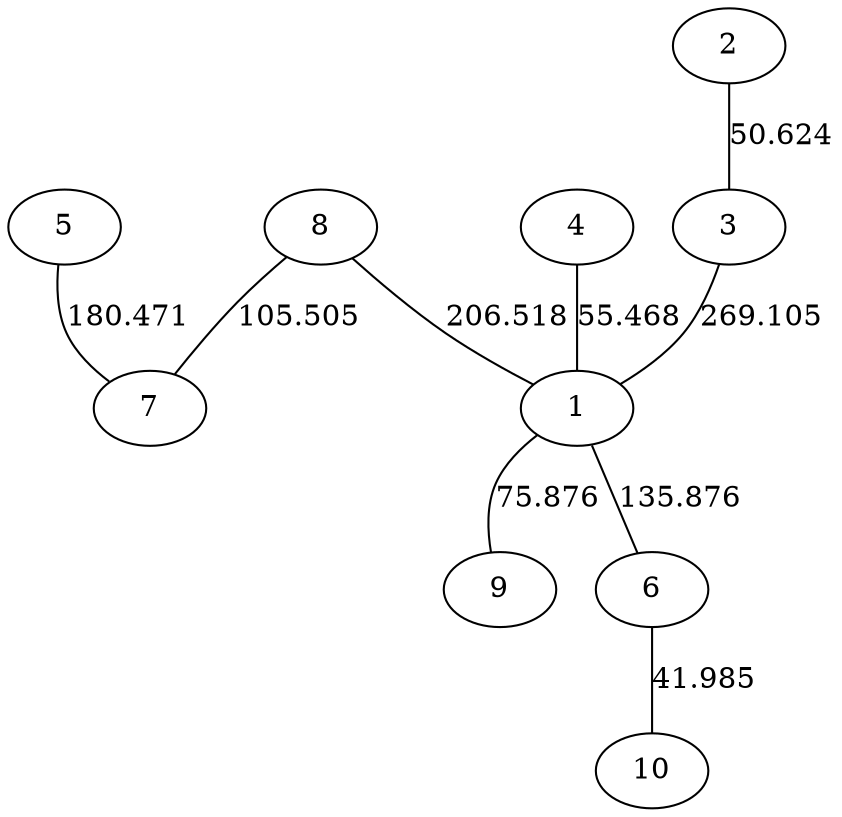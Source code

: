 graph x {
5 -- 7[label=180.471];
8 -- 7[label=105.505];
8 -- 1[label=206.518];
4 -- 1[label=55.468];
1 -- 9[label=75.876];
1 -- 6[label=135.876];
6 -- 10[label=41.985];
3 -- 1[label=269.105];
2 -- 3[label=50.624];
}